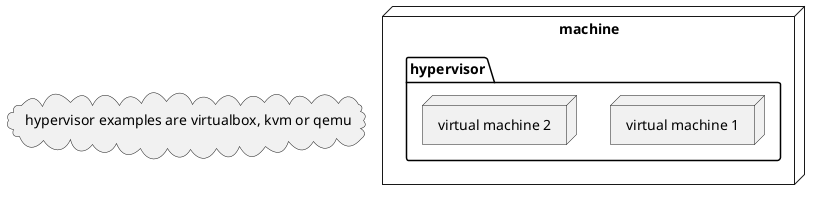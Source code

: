 @startuml 
cloud "hypervisor examples are virtualbox, kvm or qemu"
node machine {
    package hypervisor {
        node vm1 as "virtual machine 1"
        node vm2 as "virtual machine 2"
    }
}
@enduml